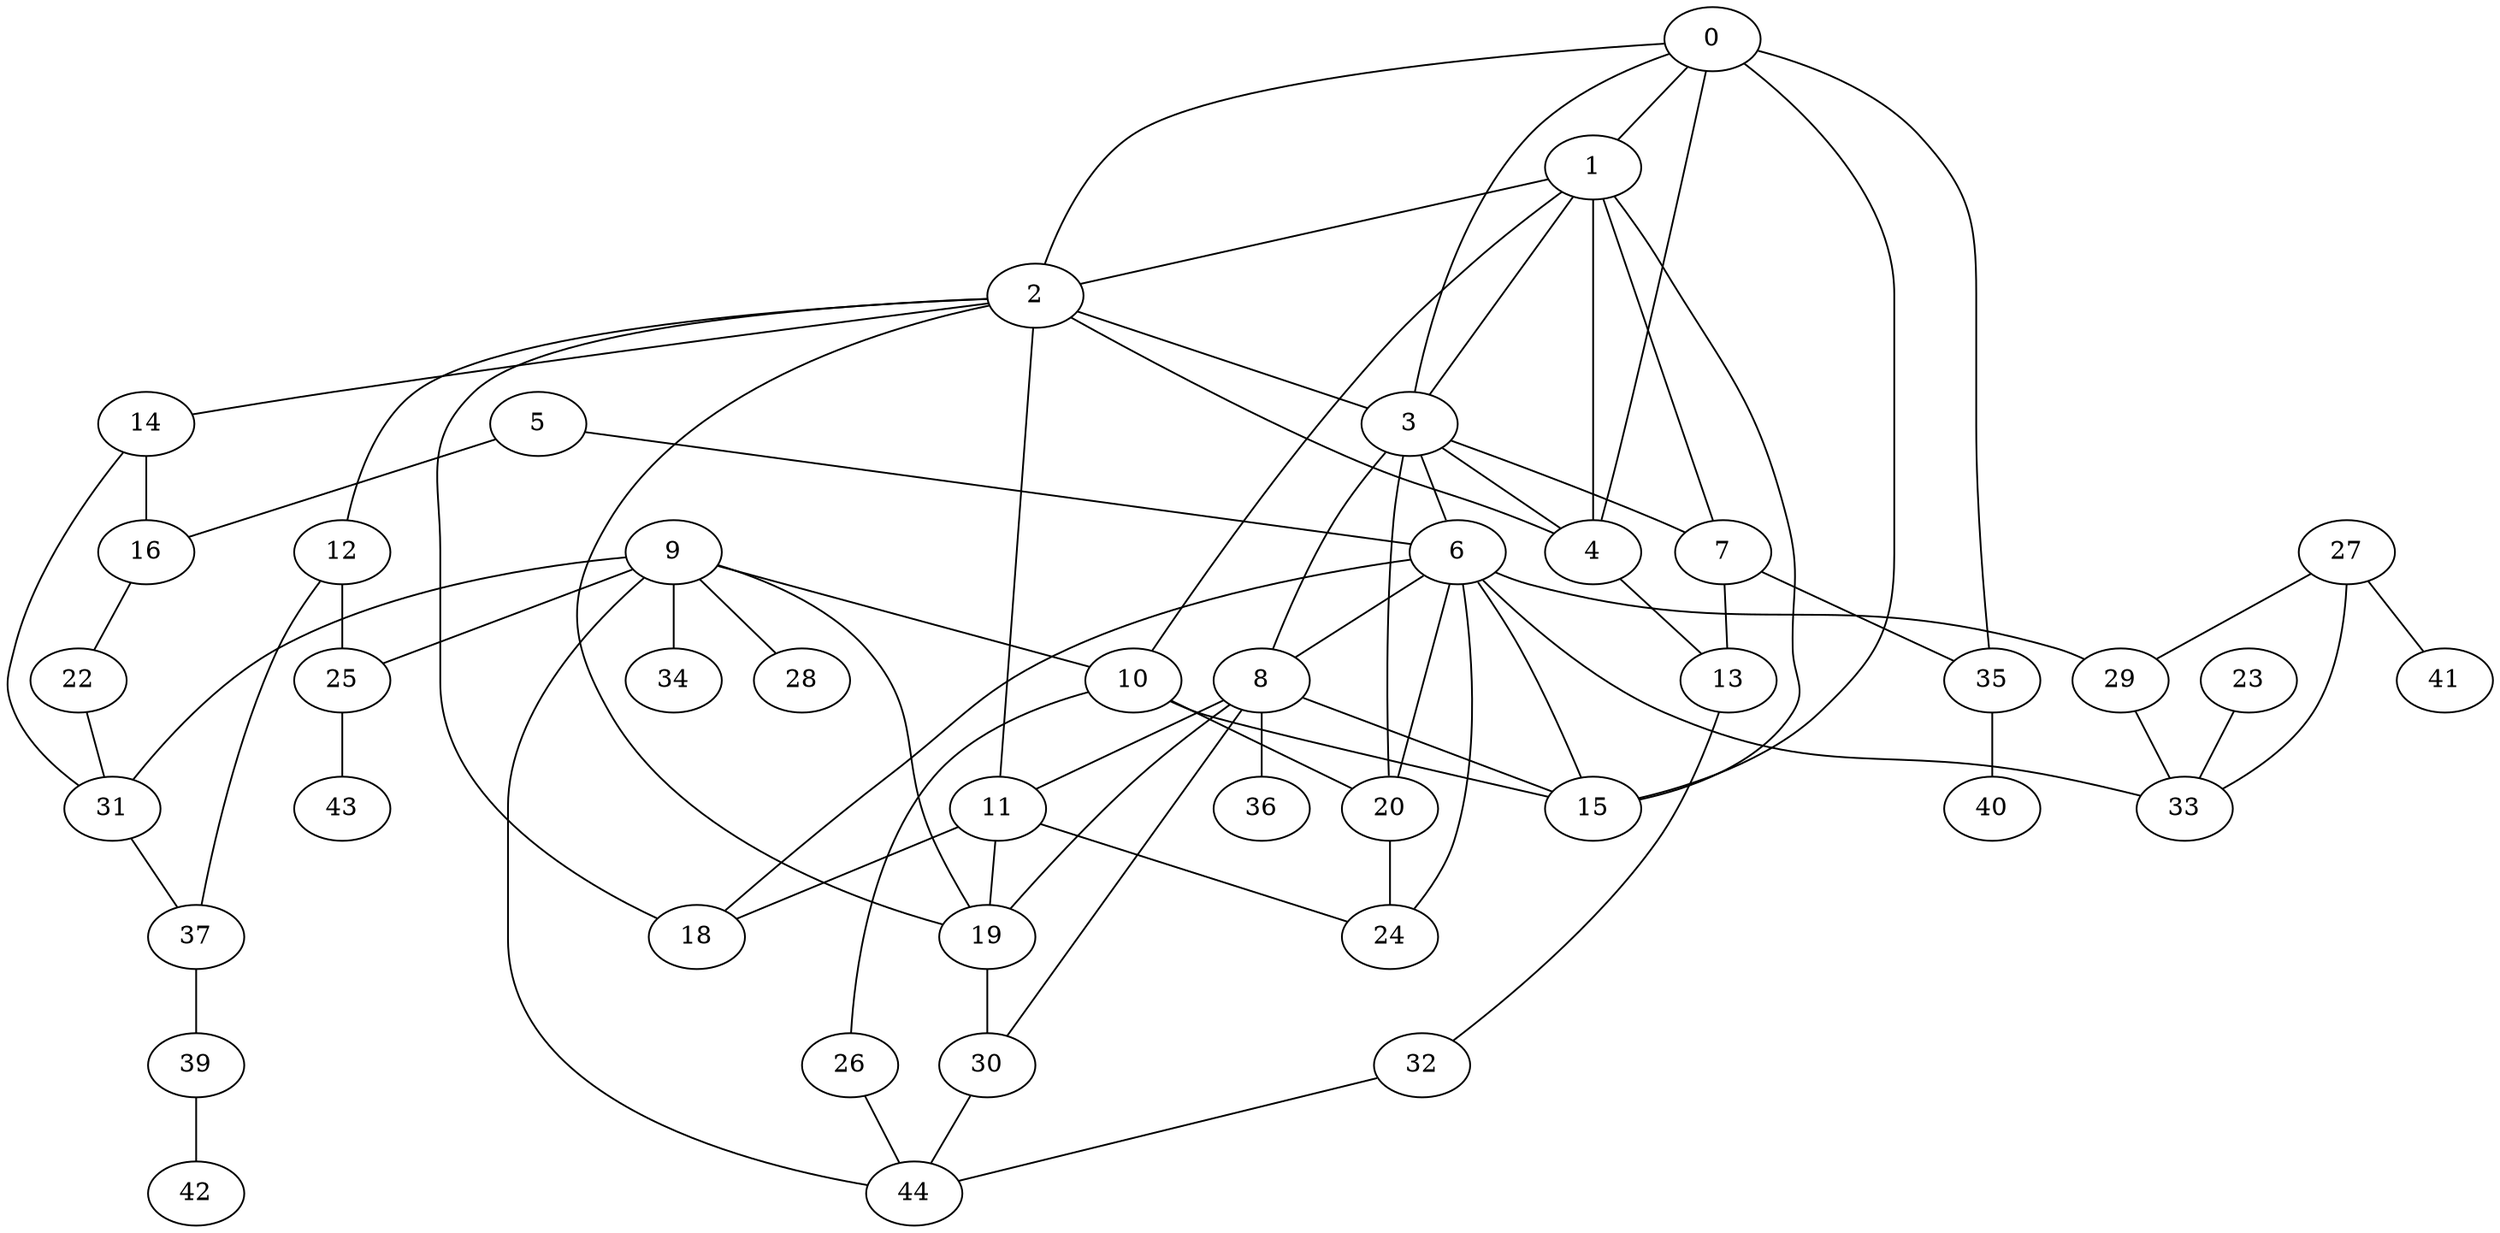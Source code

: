 graph {
	"0" ["ui.label"="0"];
	"1" ["ui.label"="1"];
	"2" ["ui.label"="2"];
	"3" ["ui.label"="3"];
	"4" ["ui.label"="4"];
	"5" ["ui.label"="5"];
	"6" ["ui.label"="6"];
	"7" ["ui.label"="7"];
	"8" ["ui.label"="8"];
	"9" ["ui.label"="9"];
	"10" ["ui.label"="10"];
	"11" ["ui.label"="11"];
	"12" ["ui.label"="12"];
	"13" ["ui.label"="13"];
	"14" ["ui.label"="14"];
	"15" ["ui.label"="15"];
	"16" ["ui.label"="16"];
	"18" ["ui.label"="18"];
	"19" ["ui.label"="19"];
	"20" ["ui.label"="20"];
	"22" ["ui.label"="22"];
	"23" ["ui.label"="23"];
	"24" ["ui.label"="24"];
	"25" ["ui.label"="25"];
	"26" ["ui.label"="26"];
	"27" ["ui.label"="27"];
	"28" ["ui.label"="28"];
	"29" ["ui.label"="29"];
	"30" ["ui.label"="30"];
	"31" ["ui.label"="31"];
	"32" ["ui.label"="32"];
	"33" ["ui.label"="33"];
	"34" ["ui.label"="34"];
	"35" ["ui.label"="35"];
	"36" ["ui.label"="36"];
	"37" ["ui.label"="37"];
	"39" ["ui.label"="39"];
	"40" ["ui.label"="40"];
	"41" ["ui.label"="41"];
	"42" ["ui.label"="42"];
	"43" ["ui.label"="43"];
	"44" ["ui.label"="44"];
	"0" -- "1" ["ui.label"="capacity: 2","capacity"=2];
	"0" -- "2" ["ui.label"="capacity: 11","capacity"=11];
	"0" -- "3" ["ui.label"="capacity: 13","capacity"=13];
	"0" -- "4" ["ui.label"="capacity: 6","capacity"=6];
	"1" -- "2" ["ui.label"="capacity: 9","capacity"=9];
	"1" -- "3" ["ui.label"="capacity: 8","capacity"=8];
	"1" -- "4" ["ui.label"="capacity: 12","capacity"=12];
	"2" -- "3" ["ui.label"="capacity: 19","capacity"=19];
	"2" -- "4" ["ui.label"="capacity: 17","capacity"=17];
	"3" -- "4" ["ui.label"="capacity: 19","capacity"=19];
	"3" -- "6" ["ui.label"="capacity: 8","capacity"=8];
	"5" -- "6" ["ui.label"="capacity: 14","capacity"=14];
	"1" -- "7" ["ui.label"="capacity: 12","capacity"=12];
	"3" -- "7" ["ui.label"="capacity: 4","capacity"=4];
	"3" -- "8" ["ui.label"="capacity: 5","capacity"=5];
	"6" -- "8" ["ui.label"="capacity: 3","capacity"=3];
	"1" -- "10" ["ui.label"="capacity: 17","capacity"=17];
	"9" -- "10" ["ui.label"="capacity: 2","capacity"=2];
	"2" -- "11" ["ui.label"="capacity: 15","capacity"=15];
	"8" -- "11" ["ui.label"="capacity: 18","capacity"=18];
	"2" -- "12" ["ui.label"="capacity: 15","capacity"=15];
	"4" -- "13" ["ui.label"="capacity: 4","capacity"=4];
	"7" -- "13" ["ui.label"="capacity: 9","capacity"=9];
	"2" -- "14" ["ui.label"="capacity: 8","capacity"=8];
	"0" -- "15" ["ui.label"="capacity: 6","capacity"=6];
	"1" -- "15" ["ui.label"="capacity: 6","capacity"=6];
	"6" -- "15" ["ui.label"="capacity: 0","capacity"=0];
	"8" -- "15" ["ui.label"="capacity: 4","capacity"=4];
	"10" -- "15" ["ui.label"="capacity: 18","capacity"=18];
	"5" -- "16" ["ui.label"="capacity: 10","capacity"=10];
	"14" -- "16" ["ui.label"="capacity: 0","capacity"=0];
	"2" -- "18" ["ui.label"="capacity: 19","capacity"=19];
	"6" -- "18" ["ui.label"="capacity: 9","capacity"=9];
	"11" -- "18" ["ui.label"="capacity: 10","capacity"=10];
	"2" -- "19" ["ui.label"="capacity: 6","capacity"=6];
	"8" -- "19" ["ui.label"="capacity: 3","capacity"=3];
	"9" -- "19" ["ui.label"="capacity: 3","capacity"=3];
	"11" -- "19" ["ui.label"="capacity: 12","capacity"=12];
	"3" -- "20" ["ui.label"="capacity: 4","capacity"=4];
	"6" -- "20" ["ui.label"="capacity: 1","capacity"=1];
	"10" -- "20" ["ui.label"="capacity: 6","capacity"=6];
	"16" -- "22" ["ui.label"="capacity: 10","capacity"=10];
	"20" -- "24" ["ui.label"="capacity: 17","capacity"=17];
	"6" -- "24" ["ui.label"="capacity: 12","capacity"=12];
	"11" -- "24" ["ui.label"="capacity: 3","capacity"=3];
	"9" -- "25" ["ui.label"="capacity: 19","capacity"=19];
	"12" -- "25" ["ui.label"="capacity: 3","capacity"=3];
	"10" -- "26" ["ui.label"="capacity: 19","capacity"=19];
	"9" -- "28" ["ui.label"="capacity: 19","capacity"=19];
	"6" -- "29" ["ui.label"="capacity: 7","capacity"=7];
	"27" -- "29" ["ui.label"="capacity: 4","capacity"=4];
	"19" -- "30" ["ui.label"="capacity: 13","capacity"=13];
	"8" -- "30" ["ui.label"="capacity: 7","capacity"=7];
	"22" -- "31" ["ui.label"="capacity: 19","capacity"=19];
	"9" -- "31" ["ui.label"="capacity: 14","capacity"=14];
	"14" -- "31" ["ui.label"="capacity: 19","capacity"=19];
	"13" -- "32" ["ui.label"="capacity: 15","capacity"=15];
	"6" -- "33" ["ui.label"="capacity: 9","capacity"=9];
	"23" -- "33" ["ui.label"="capacity: 10","capacity"=10];
	"27" -- "33" ["ui.label"="capacity: 10","capacity"=10];
	"29" -- "33" ["ui.label"="capacity: 19","capacity"=19];
	"9" -- "34" ["ui.label"="capacity: 7","capacity"=7];
	"0" -- "35" ["ui.label"="capacity: 18","capacity"=18];
	"7" -- "35" ["ui.label"="capacity: 11","capacity"=11];
	"8" -- "36" ["ui.label"="capacity: 4","capacity"=4];
	"12" -- "37" ["ui.label"="capacity: 6","capacity"=6];
	"31" -- "37" ["ui.label"="capacity: 4","capacity"=4];
	"37" -- "39" ["ui.label"="capacity: 18","capacity"=18];
	"35" -- "40" ["ui.label"="capacity: 18","capacity"=18];
	"27" -- "41" ["ui.label"="capacity: 14","capacity"=14];
	"39" -- "42" ["ui.label"="capacity: 7","capacity"=7];
	"25" -- "43" ["ui.label"="capacity: 11","capacity"=11];
	"32" -- "44" ["ui.label"="capacity: 13","capacity"=13];
	"9" -- "44" ["ui.label"="capacity: 9","capacity"=9];
	"26" -- "44" ["ui.label"="capacity: 7","capacity"=7];
	"30" -- "44" ["ui.label"="capacity: 3","capacity"=3];
}
